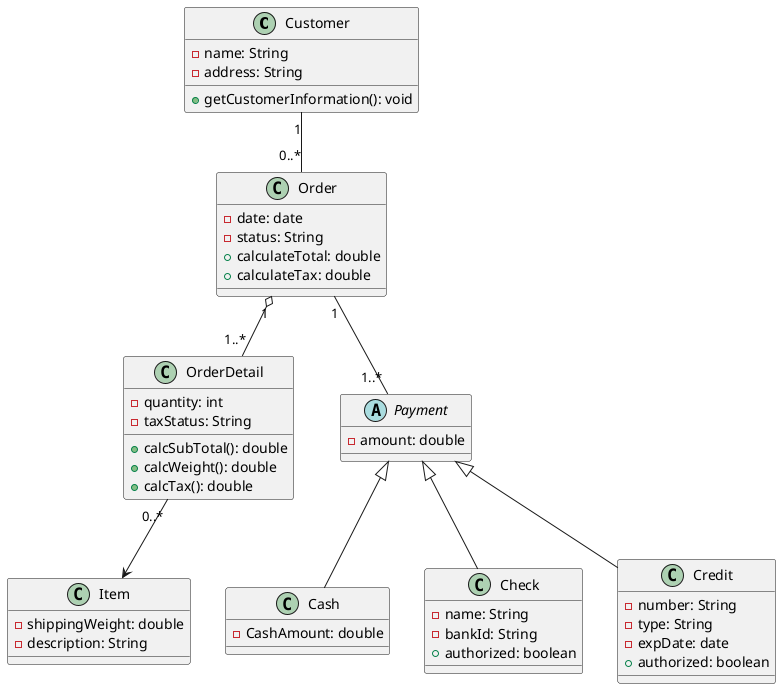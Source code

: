 @startuml
    class Customer{
        - name: String
        - address: String
        + getCustomerInformation(): void
    }

    Class Order{
        - date: date
        - status: String
        + calculateTotal: double
        + calculateTax: double
    }
    class OrderDetail{
        - quantity: int
        - taxStatus: String
        + calcSubTotal(): double
        + calcWeight(): double
        + calcTax(): double
    }

    Class Item{
        - shippingWeight: double
        - description: String
    }

    Abstract Class Payment{
        - amount: double
    }

    Class Cash{
        - CashAmount: double
    }

    Class Check{
        - name: String
        - bankId: String
        + authorized: boolean
    }

    Class Credit{
        - number: String
        - type: String
        - expDate: date
        + authorized: boolean
    }

    Customer "1" -- "0..*" Order

    Payment <|-- Check
    Payment <|-- Credit
    Payment <|-- Cash

    Order "1" -- "1..*" Payment

    Order"1" o-- "1..*" OrderDetail
    OrderDetail "0..*" --> Item
@enduml